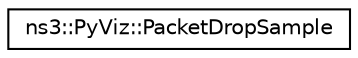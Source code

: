 digraph "Graphical Class Hierarchy"
{
 // LATEX_PDF_SIZE
  edge [fontname="Helvetica",fontsize="10",labelfontname="Helvetica",labelfontsize="10"];
  node [fontname="Helvetica",fontsize="10",shape=record];
  rankdir="LR";
  Node0 [label="ns3::PyViz::PacketDropSample",height=0.2,width=0.4,color="black", fillcolor="white", style="filled",URL="$structns3_1_1_py_viz_1_1_packet_drop_sample.html",tooltip="PacketDropSample structure."];
}
